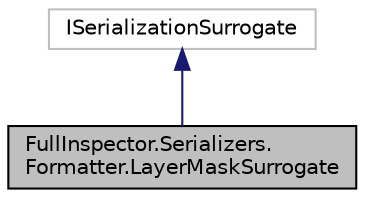 digraph "FullInspector.Serializers.Formatter.LayerMaskSurrogate"
{
  edge [fontname="Helvetica",fontsize="10",labelfontname="Helvetica",labelfontsize="10"];
  node [fontname="Helvetica",fontsize="10",shape=record];
  Node1 [label="FullInspector.Serializers.\lFormatter.LayerMaskSurrogate",height=0.2,width=0.4,color="black", fillcolor="grey75", style="filled" fontcolor="black"];
  Node2 -> Node1 [dir="back",color="midnightblue",fontsize="10",style="solid",fontname="Helvetica"];
  Node2 [label="ISerializationSurrogate",height=0.2,width=0.4,color="grey75", fillcolor="white", style="filled"];
}
